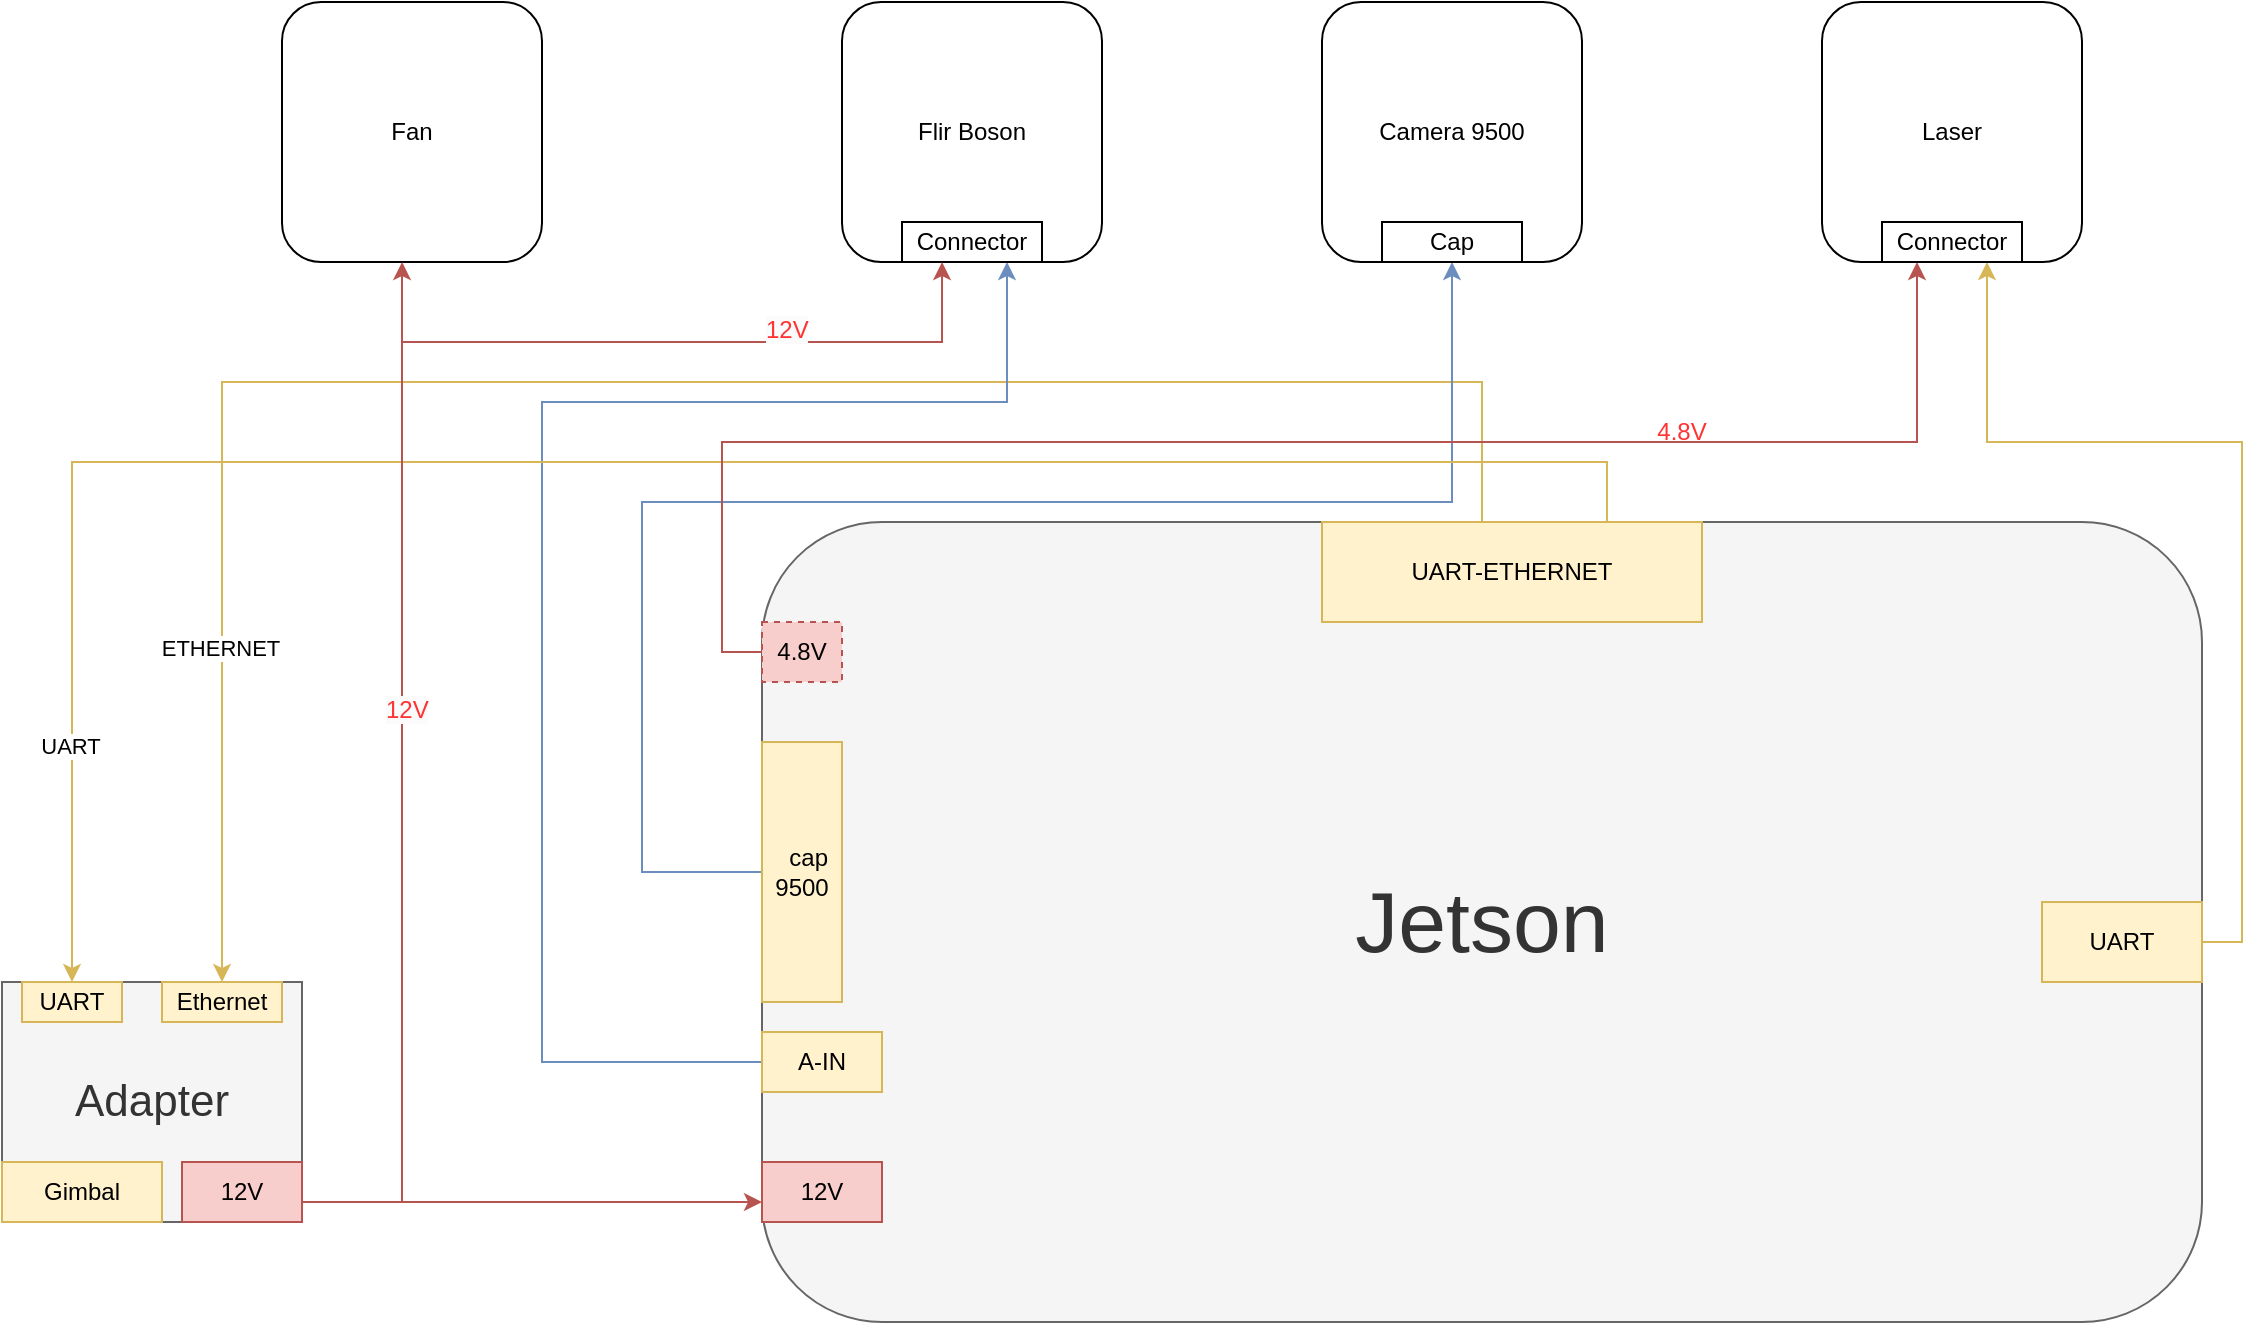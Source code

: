 <mxfile version="20.8.17" type="github">
  <diagram name="Trang-1" id="s8hawPTj_m7dZE0NQz-m">
    <mxGraphModel dx="1276" dy="692" grid="1" gridSize="10" guides="1" tooltips="1" connect="1" arrows="1" fold="1" page="1" pageScale="1" pageWidth="1654" pageHeight="1169" math="0" shadow="0">
      <root>
        <mxCell id="0" />
        <mxCell id="1" parent="0" />
        <mxCell id="Ua-AdNSXJfdipVng02Mg-36" style="edgeStyle=orthogonalEdgeStyle;rounded=0;orthogonalLoop=1;jettySize=auto;html=1;entryX=0.5;entryY=0;entryDx=0;entryDy=0;fillColor=#fff2cc;strokeColor=#d6b656;" edge="1" parent="1" source="Ua-AdNSXJfdipVng02Mg-2" target="Ua-AdNSXJfdipVng02Mg-26">
          <mxGeometry relative="1" as="geometry">
            <Array as="points">
              <mxPoint x="1070" y="380" />
              <mxPoint x="440" y="380" />
            </Array>
          </mxGeometry>
        </mxCell>
        <mxCell id="Ua-AdNSXJfdipVng02Mg-42" value="ETHERNET" style="edgeLabel;html=1;align=center;verticalAlign=middle;resizable=0;points=[];fontColor=#000000;" vertex="1" connectable="0" parent="Ua-AdNSXJfdipVng02Mg-36">
          <mxGeometry x="0.665" y="-1" relative="1" as="geometry">
            <mxPoint as="offset" />
          </mxGeometry>
        </mxCell>
        <mxCell id="Ua-AdNSXJfdipVng02Mg-2" value="&lt;font style=&quot;font-size: 43px;&quot;&gt;Jetson&lt;/font&gt;" style="rounded=1;whiteSpace=wrap;html=1;fillColor=#f5f5f5;fontColor=#333333;strokeColor=#666666;" vertex="1" parent="1">
          <mxGeometry x="710" y="450" width="720" height="400" as="geometry" />
        </mxCell>
        <mxCell id="Ua-AdNSXJfdipVng02Mg-7" value="&lt;font style=&quot;font-size: 22px;&quot;&gt;Adapter&lt;/font&gt;" style="rounded=0;whiteSpace=wrap;html=1;fillColor=#f5f5f5;fontColor=#333333;strokeColor=#666666;" vertex="1" parent="1">
          <mxGeometry x="330" y="680" width="150" height="120" as="geometry" />
        </mxCell>
        <mxCell id="Ua-AdNSXJfdipVng02Mg-31" style="edgeStyle=orthogonalEdgeStyle;rounded=0;orthogonalLoop=1;jettySize=auto;html=1;exitX=1;exitY=0.5;exitDx=0;exitDy=0;entryX=0;entryY=0.667;entryDx=0;entryDy=0;fillColor=#f8cecc;strokeColor=#b85450;entryPerimeter=0;" edge="1" parent="1" source="Ua-AdNSXJfdipVng02Mg-8" target="Ua-AdNSXJfdipVng02Mg-9">
          <mxGeometry relative="1" as="geometry">
            <Array as="points">
              <mxPoint x="480" y="790" />
            </Array>
          </mxGeometry>
        </mxCell>
        <mxCell id="Ua-AdNSXJfdipVng02Mg-8" value="12V" style="rounded=0;whiteSpace=wrap;html=1;fillColor=#f8cecc;strokeColor=#b85450;" vertex="1" parent="1">
          <mxGeometry x="420" y="770" width="60" height="30" as="geometry" />
        </mxCell>
        <mxCell id="Ua-AdNSXJfdipVng02Mg-9" value="12V" style="rounded=0;whiteSpace=wrap;html=1;fillColor=#f8cecc;strokeColor=#b85450;" vertex="1" parent="1">
          <mxGeometry x="710" y="770" width="60" height="30" as="geometry" />
        </mxCell>
        <mxCell id="Ua-AdNSXJfdipVng02Mg-30" style="edgeStyle=orthogonalEdgeStyle;rounded=0;orthogonalLoop=1;jettySize=auto;html=1;exitX=0;exitY=0.5;exitDx=0;exitDy=0;entryX=0.75;entryY=1;entryDx=0;entryDy=0;fillColor=#dae8fc;strokeColor=#6c8ebf;" edge="1" parent="1" source="Ua-AdNSXJfdipVng02Mg-11" target="Ua-AdNSXJfdipVng02Mg-20">
          <mxGeometry relative="1" as="geometry">
            <Array as="points">
              <mxPoint x="600" y="720" />
              <mxPoint x="600" y="390" />
              <mxPoint x="833" y="390" />
            </Array>
          </mxGeometry>
        </mxCell>
        <mxCell id="Ua-AdNSXJfdipVng02Mg-11" value="A-IN" style="rounded=0;whiteSpace=wrap;html=1;fillColor=#fff2cc;strokeColor=#d6b656;" vertex="1" parent="1">
          <mxGeometry x="710" y="705" width="60" height="30" as="geometry" />
        </mxCell>
        <mxCell id="Ua-AdNSXJfdipVng02Mg-27" style="edgeStyle=orthogonalEdgeStyle;rounded=0;orthogonalLoop=1;jettySize=auto;html=1;exitX=0;exitY=0.5;exitDx=0;exitDy=0;entryX=0.5;entryY=1;entryDx=0;entryDy=0;fillColor=#dae8fc;strokeColor=#6c8ebf;" edge="1" parent="1" source="Ua-AdNSXJfdipVng02Mg-12" target="Ua-AdNSXJfdipVng02Mg-21">
          <mxGeometry relative="1" as="geometry">
            <mxPoint x="680" y="420" as="targetPoint" />
            <Array as="points">
              <mxPoint x="650" y="625" />
              <mxPoint x="650" y="440" />
              <mxPoint x="1055" y="440" />
            </Array>
          </mxGeometry>
        </mxCell>
        <mxCell id="Ua-AdNSXJfdipVng02Mg-12" value="&amp;nbsp; cap 9500" style="rounded=0;whiteSpace=wrap;html=1;fillColor=#fff2cc;strokeColor=#d6b656;" vertex="1" parent="1">
          <mxGeometry x="710" y="560" width="40" height="130" as="geometry" />
        </mxCell>
        <mxCell id="Ua-AdNSXJfdipVng02Mg-37" style="edgeStyle=orthogonalEdgeStyle;rounded=0;orthogonalLoop=1;jettySize=auto;html=1;exitX=0.75;exitY=0;exitDx=0;exitDy=0;entryX=0.5;entryY=0;entryDx=0;entryDy=0;fillColor=#fff2cc;strokeColor=#d6b656;" edge="1" parent="1" source="Ua-AdNSXJfdipVng02Mg-13" target="Ua-AdNSXJfdipVng02Mg-25">
          <mxGeometry relative="1" as="geometry">
            <Array as="points">
              <mxPoint x="1132" y="420" />
              <mxPoint x="365" y="420" />
            </Array>
          </mxGeometry>
        </mxCell>
        <mxCell id="Ua-AdNSXJfdipVng02Mg-41" value="&lt;font color=&quot;#000000&quot;&gt;UART&lt;/font&gt;" style="edgeLabel;html=1;align=center;verticalAlign=middle;resizable=0;points=[];fontColor=#FF3333;" vertex="1" connectable="0" parent="Ua-AdNSXJfdipVng02Mg-37">
          <mxGeometry x="0.777" y="-1" relative="1" as="geometry">
            <mxPoint as="offset" />
          </mxGeometry>
        </mxCell>
        <mxCell id="Ua-AdNSXJfdipVng02Mg-13" value="UART-ETHERNET" style="rounded=0;whiteSpace=wrap;html=1;fillColor=#fff2cc;strokeColor=#d6b656;" vertex="1" parent="1">
          <mxGeometry x="990" y="450" width="190" height="50" as="geometry" />
        </mxCell>
        <mxCell id="Ua-AdNSXJfdipVng02Mg-29" style="edgeStyle=orthogonalEdgeStyle;rounded=0;orthogonalLoop=1;jettySize=auto;html=1;exitX=1;exitY=0.5;exitDx=0;exitDy=0;entryX=0.75;entryY=1;entryDx=0;entryDy=0;fillColor=#fff2cc;strokeColor=#d6b656;" edge="1" parent="1" source="Ua-AdNSXJfdipVng02Mg-14" target="Ua-AdNSXJfdipVng02Mg-22">
          <mxGeometry relative="1" as="geometry">
            <Array as="points">
              <mxPoint x="1450" y="660" />
              <mxPoint x="1450" y="410" />
              <mxPoint x="1323" y="410" />
            </Array>
          </mxGeometry>
        </mxCell>
        <mxCell id="Ua-AdNSXJfdipVng02Mg-14" value="UART" style="rounded=0;whiteSpace=wrap;html=1;fillColor=#fff2cc;strokeColor=#d6b656;" vertex="1" parent="1">
          <mxGeometry x="1350" y="640" width="80" height="40" as="geometry" />
        </mxCell>
        <mxCell id="Ua-AdNSXJfdipVng02Mg-28" style="edgeStyle=orthogonalEdgeStyle;rounded=0;orthogonalLoop=1;jettySize=auto;html=1;exitX=0;exitY=0.5;exitDx=0;exitDy=0;entryX=0.25;entryY=1;entryDx=0;entryDy=0;fillColor=#f8cecc;strokeColor=#b85450;" edge="1" parent="1" source="Ua-AdNSXJfdipVng02Mg-15" target="Ua-AdNSXJfdipVng02Mg-22">
          <mxGeometry relative="1" as="geometry" />
        </mxCell>
        <mxCell id="Ua-AdNSXJfdipVng02Mg-15" value="4.8V" style="rounded=0;whiteSpace=wrap;html=1;dashed=1;fillColor=#f8cecc;strokeColor=#b85450;" vertex="1" parent="1">
          <mxGeometry x="710" y="500" width="40" height="30" as="geometry" />
        </mxCell>
        <mxCell id="Ua-AdNSXJfdipVng02Mg-17" value="Flir Boson" style="rounded=1;whiteSpace=wrap;html=1;" vertex="1" parent="1">
          <mxGeometry x="750" y="190" width="130" height="130" as="geometry" />
        </mxCell>
        <mxCell id="Ua-AdNSXJfdipVng02Mg-18" value="Camera 9500" style="rounded=1;whiteSpace=wrap;html=1;" vertex="1" parent="1">
          <mxGeometry x="990" y="190" width="130" height="130" as="geometry" />
        </mxCell>
        <mxCell id="Ua-AdNSXJfdipVng02Mg-19" value="Laser" style="rounded=1;whiteSpace=wrap;html=1;" vertex="1" parent="1">
          <mxGeometry x="1240" y="190" width="130" height="130" as="geometry" />
        </mxCell>
        <mxCell id="Ua-AdNSXJfdipVng02Mg-20" value="Connector" style="rounded=0;whiteSpace=wrap;html=1;" vertex="1" parent="1">
          <mxGeometry x="780" y="300" width="70" height="20" as="geometry" />
        </mxCell>
        <mxCell id="Ua-AdNSXJfdipVng02Mg-21" value="Cap" style="rounded=0;whiteSpace=wrap;html=1;" vertex="1" parent="1">
          <mxGeometry x="1020" y="300" width="70" height="20" as="geometry" />
        </mxCell>
        <mxCell id="Ua-AdNSXJfdipVng02Mg-22" value="Connector" style="rounded=0;whiteSpace=wrap;html=1;" vertex="1" parent="1">
          <mxGeometry x="1270" y="300" width="70" height="20" as="geometry" />
        </mxCell>
        <mxCell id="Ua-AdNSXJfdipVng02Mg-24" value="Gimbal" style="rounded=0;whiteSpace=wrap;html=1;fillColor=#fff2cc;strokeColor=#d6b656;" vertex="1" parent="1">
          <mxGeometry x="330" y="770" width="80" height="30" as="geometry" />
        </mxCell>
        <mxCell id="Ua-AdNSXJfdipVng02Mg-25" value="UART" style="rounded=0;whiteSpace=wrap;html=1;fillColor=#fff2cc;strokeColor=#d6b656;" vertex="1" parent="1">
          <mxGeometry x="340" y="680" width="50" height="20" as="geometry" />
        </mxCell>
        <mxCell id="Ua-AdNSXJfdipVng02Mg-26" value="Ethernet" style="rounded=0;whiteSpace=wrap;html=1;fillColor=#fff2cc;strokeColor=#d6b656;" vertex="1" parent="1">
          <mxGeometry x="410" y="680" width="60" height="20" as="geometry" />
        </mxCell>
        <mxCell id="Ua-AdNSXJfdipVng02Mg-32" value="Fan" style="rounded=1;whiteSpace=wrap;html=1;" vertex="1" parent="1">
          <mxGeometry x="470" y="190" width="130" height="130" as="geometry" />
        </mxCell>
        <mxCell id="Ua-AdNSXJfdipVng02Mg-33" value="" style="endArrow=classic;html=1;rounded=0;fillColor=#f8cecc;strokeColor=#b85450;entryX=0.462;entryY=1;entryDx=0;entryDy=0;entryPerimeter=0;" edge="1" parent="1" target="Ua-AdNSXJfdipVng02Mg-32">
          <mxGeometry width="50" height="50" relative="1" as="geometry">
            <mxPoint x="530" y="790" as="sourcePoint" />
            <mxPoint x="560" y="720" as="targetPoint" />
            <Array as="points">
              <mxPoint x="530" y="770" />
              <mxPoint x="530" y="590" />
              <mxPoint x="530" y="360" />
              <mxPoint x="530" y="330" />
            </Array>
          </mxGeometry>
        </mxCell>
        <mxCell id="Ua-AdNSXJfdipVng02Mg-35" value="" style="endArrow=classic;html=1;rounded=0;fillColor=#f8cecc;strokeColor=#b85450;entryX=0.286;entryY=1;entryDx=0;entryDy=0;entryPerimeter=0;" edge="1" parent="1" target="Ua-AdNSXJfdipVng02Mg-20">
          <mxGeometry width="50" height="50" relative="1" as="geometry">
            <mxPoint x="530" y="360" as="sourcePoint" />
            <mxPoint x="800" y="360" as="targetPoint" />
            <Array as="points">
              <mxPoint x="800" y="360" />
            </Array>
          </mxGeometry>
        </mxCell>
        <mxCell id="Ua-AdNSXJfdipVng02Mg-38" value="&lt;font color=&quot;#ff3333&quot;&gt;4.8V&lt;/font&gt;" style="text;html=1;strokeColor=none;fillColor=none;align=center;verticalAlign=middle;whiteSpace=wrap;rounded=0;" vertex="1" parent="1">
          <mxGeometry x="1140" y="390" width="60" height="30" as="geometry" />
        </mxCell>
        <mxCell id="Ua-AdNSXJfdipVng02Mg-39" value="&lt;span style=&quot;color: rgb(255, 51, 51); font-family: Helvetica; font-size: 12px; font-style: normal; font-variant-ligatures: normal; font-variant-caps: normal; font-weight: 400; letter-spacing: normal; orphans: 2; text-align: center; text-indent: 0px; text-transform: none; widows: 2; word-spacing: 0px; -webkit-text-stroke-width: 0px; background-color: rgb(251, 251, 251); text-decoration-thickness: initial; text-decoration-style: initial; text-decoration-color: initial; float: none; display: inline !important;&quot;&gt;12V&lt;/span&gt;" style="text;whiteSpace=wrap;html=1;fontColor=#FF3333;" vertex="1" parent="1">
          <mxGeometry x="710" y="340" width="60" height="40" as="geometry" />
        </mxCell>
        <mxCell id="Ua-AdNSXJfdipVng02Mg-40" value="&lt;span style=&quot;color: rgb(255, 51, 51); font-family: Helvetica; font-size: 12px; font-style: normal; font-variant-ligatures: normal; font-variant-caps: normal; font-weight: 400; letter-spacing: normal; orphans: 2; text-align: center; text-indent: 0px; text-transform: none; widows: 2; word-spacing: 0px; -webkit-text-stroke-width: 0px; background-color: rgb(251, 251, 251); text-decoration-thickness: initial; text-decoration-style: initial; text-decoration-color: initial; float: none; display: inline !important;&quot;&gt;12V&lt;/span&gt;" style="text;whiteSpace=wrap;html=1;fontColor=#FF3333;" vertex="1" parent="1">
          <mxGeometry x="520" y="530" width="60" height="40" as="geometry" />
        </mxCell>
      </root>
    </mxGraphModel>
  </diagram>
</mxfile>
